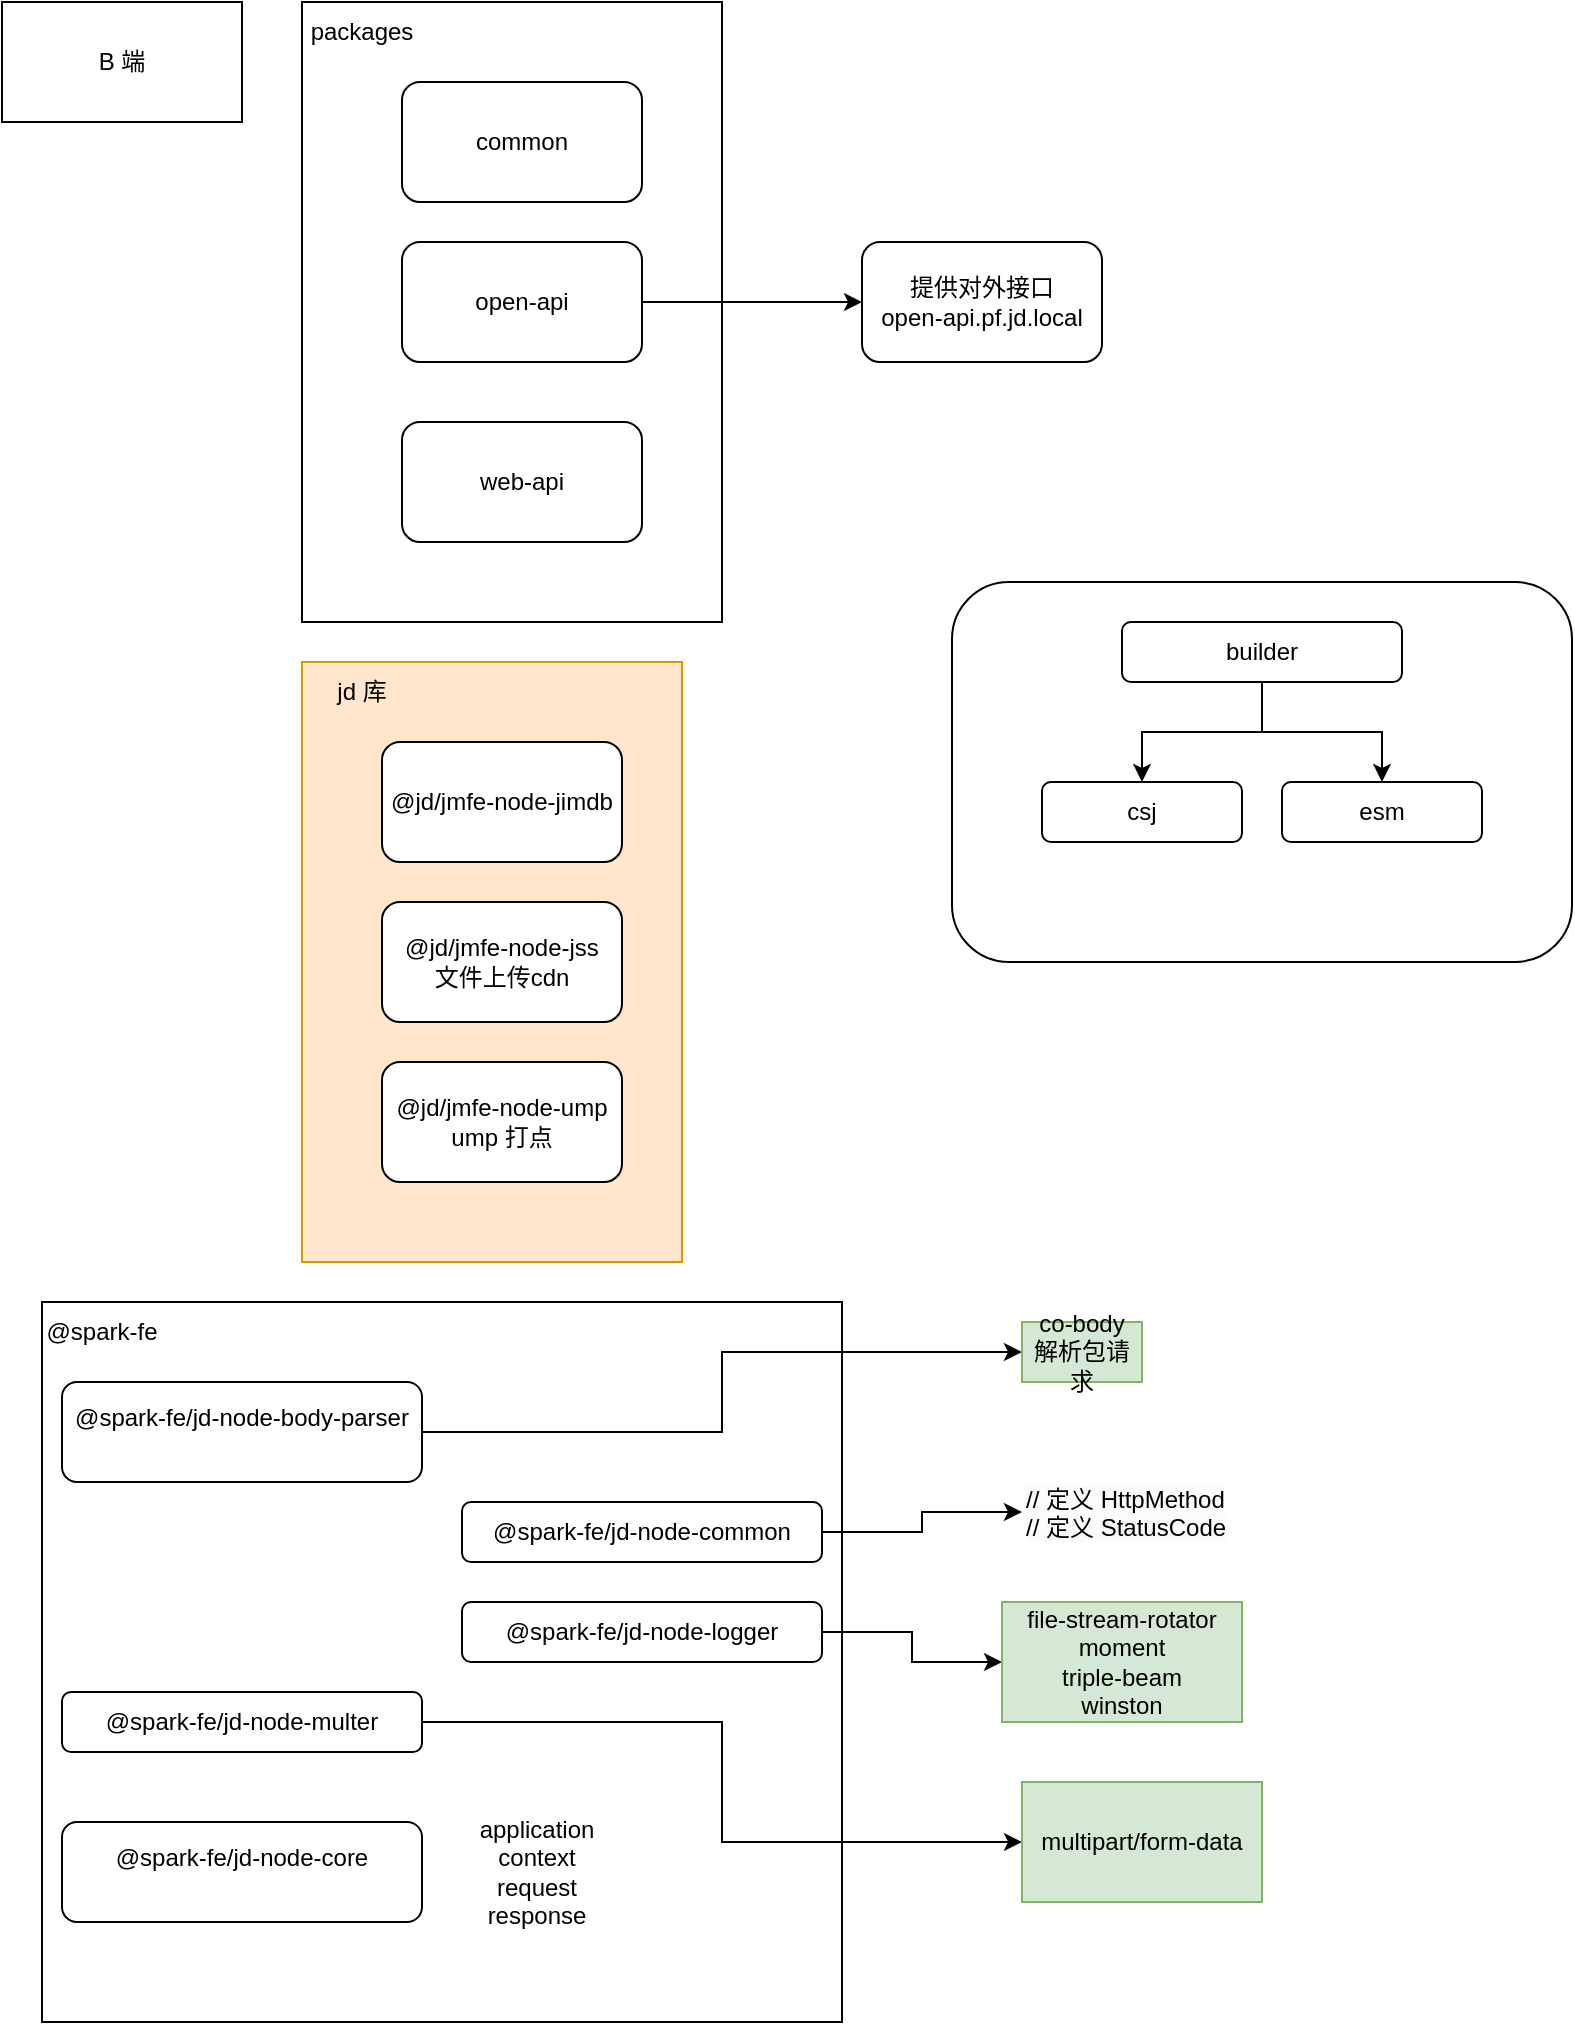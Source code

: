 <mxfile version="24.7.6">
  <diagram name="第 1 页" id="3vAh7QdnB1qTBY-ZftNN">
    <mxGraphModel dx="950" dy="790" grid="1" gridSize="10" guides="1" tooltips="1" connect="1" arrows="1" fold="1" page="1" pageScale="1" pageWidth="827" pageHeight="1169" math="0" shadow="0">
      <root>
        <mxCell id="0" />
        <mxCell id="1" parent="0" />
        <mxCell id="Lq6JoqWWNQ0NK9unKInm-11" value="" style="rounded=0;whiteSpace=wrap;html=1;fillColor=#ffe6cc;strokeColor=#d79b00;" vertex="1" parent="1">
          <mxGeometry x="180" y="450" width="190" height="300" as="geometry" />
        </mxCell>
        <mxCell id="Ht0crk6HDx3guG9gF4aA-12" style="edgeStyle=orthogonalEdgeStyle;rounded=0;orthogonalLoop=1;jettySize=auto;html=1;entryX=0.5;entryY=1;entryDx=0;entryDy=0;" parent="1" edge="1">
          <mxGeometry relative="1" as="geometry">
            <mxPoint x="270" y="175" as="sourcePoint" />
          </mxGeometry>
        </mxCell>
        <mxCell id="ANpy57t4Lm9dbjb7-NlE-1" value="&lt;div&gt;&lt;br&gt;&lt;/div&gt;&lt;div&gt;&lt;br&gt;&lt;/div&gt;" style="rounded=0;whiteSpace=wrap;html=1;" parent="1" vertex="1">
          <mxGeometry x="180" y="120" width="210" height="310" as="geometry" />
        </mxCell>
        <mxCell id="ANpy57t4Lm9dbjb7-NlE-2" value="B 端" style="rounded=0;whiteSpace=wrap;html=1;" parent="1" vertex="1">
          <mxGeometry x="30" y="120" width="120" height="60" as="geometry" />
        </mxCell>
        <mxCell id="Lq6JoqWWNQ0NK9unKInm-1" value="common" style="rounded=1;whiteSpace=wrap;html=1;" vertex="1" parent="1">
          <mxGeometry x="230" y="160" width="120" height="60" as="geometry" />
        </mxCell>
        <mxCell id="Lq6JoqWWNQ0NK9unKInm-5" style="edgeStyle=orthogonalEdgeStyle;rounded=0;orthogonalLoop=1;jettySize=auto;html=1;exitX=1;exitY=0.5;exitDx=0;exitDy=0;" edge="1" parent="1" source="Lq6JoqWWNQ0NK9unKInm-2">
          <mxGeometry relative="1" as="geometry">
            <mxPoint x="460" y="270" as="targetPoint" />
          </mxGeometry>
        </mxCell>
        <mxCell id="Lq6JoqWWNQ0NK9unKInm-2" value="open-api" style="rounded=1;whiteSpace=wrap;html=1;" vertex="1" parent="1">
          <mxGeometry x="230" y="240" width="120" height="60" as="geometry" />
        </mxCell>
        <mxCell id="Lq6JoqWWNQ0NK9unKInm-3" value="web-api" style="rounded=1;whiteSpace=wrap;html=1;" vertex="1" parent="1">
          <mxGeometry x="230" y="330" width="120" height="60" as="geometry" />
        </mxCell>
        <mxCell id="Lq6JoqWWNQ0NK9unKInm-4" value="packages" style="text;html=1;align=center;verticalAlign=middle;whiteSpace=wrap;rounded=0;" vertex="1" parent="1">
          <mxGeometry x="180" y="120" width="60" height="30" as="geometry" />
        </mxCell>
        <mxCell id="Lq6JoqWWNQ0NK9unKInm-7" value="提供对外接口&lt;br&gt;open-api.pf.jd.local" style="rounded=1;whiteSpace=wrap;html=1;" vertex="1" parent="1">
          <mxGeometry x="460" y="240" width="120" height="60" as="geometry" />
        </mxCell>
        <mxCell id="Lq6JoqWWNQ0NK9unKInm-8" value="@jd/jmfe-node-ump&lt;br&gt;ump 打点" style="rounded=1;whiteSpace=wrap;html=1;" vertex="1" parent="1">
          <mxGeometry x="220" y="650" width="120" height="60" as="geometry" />
        </mxCell>
        <mxCell id="Lq6JoqWWNQ0NK9unKInm-9" value="@jd/jmfe-node-jss&lt;br&gt;文件上传cdn" style="rounded=1;whiteSpace=wrap;html=1;" vertex="1" parent="1">
          <mxGeometry x="220" y="570" width="120" height="60" as="geometry" />
        </mxCell>
        <mxCell id="Lq6JoqWWNQ0NK9unKInm-12" value="jd 库" style="text;html=1;align=center;verticalAlign=middle;whiteSpace=wrap;rounded=0;" vertex="1" parent="1">
          <mxGeometry x="180" y="450" width="60" height="30" as="geometry" />
        </mxCell>
        <mxCell id="Lq6JoqWWNQ0NK9unKInm-13" value="" style="rounded=0;whiteSpace=wrap;html=1;" vertex="1" parent="1">
          <mxGeometry x="50" y="770" width="400" height="360" as="geometry" />
        </mxCell>
        <mxCell id="Lq6JoqWWNQ0NK9unKInm-14" value="@spark-fe" style="text;html=1;align=center;verticalAlign=middle;whiteSpace=wrap;rounded=0;" vertex="1" parent="1">
          <mxGeometry x="50" y="770" width="60" height="30" as="geometry" />
        </mxCell>
        <mxCell id="Lq6JoqWWNQ0NK9unKInm-38" style="edgeStyle=orthogonalEdgeStyle;rounded=0;orthogonalLoop=1;jettySize=auto;html=1;" edge="1" parent="1" source="Lq6JoqWWNQ0NK9unKInm-16" target="Lq6JoqWWNQ0NK9unKInm-39">
          <mxGeometry relative="1" as="geometry">
            <mxPoint x="520" y="835" as="targetPoint" />
          </mxGeometry>
        </mxCell>
        <mxCell id="Lq6JoqWWNQ0NK9unKInm-16" value="@spark-fe/jd-node-body-parser&lt;div&gt;&lt;br/&gt;&lt;/div&gt;" style="rounded=1;whiteSpace=wrap;html=1;" vertex="1" parent="1">
          <mxGeometry x="60" y="810" width="180" height="50" as="geometry" />
        </mxCell>
        <mxCell id="Lq6JoqWWNQ0NK9unKInm-29" style="edgeStyle=orthogonalEdgeStyle;rounded=0;orthogonalLoop=1;jettySize=auto;html=1;exitX=1;exitY=0.5;exitDx=0;exitDy=0;" edge="1" parent="1" source="Lq6JoqWWNQ0NK9unKInm-17" target="Lq6JoqWWNQ0NK9unKInm-27">
          <mxGeometry relative="1" as="geometry" />
        </mxCell>
        <mxCell id="Lq6JoqWWNQ0NK9unKInm-17" value="@spark-fe/jd-node-common" style="rounded=1;whiteSpace=wrap;html=1;" vertex="1" parent="1">
          <mxGeometry x="260" y="870" width="180" height="30" as="geometry" />
        </mxCell>
        <mxCell id="Lq6JoqWWNQ0NK9unKInm-18" value="@spark-fe/jd-node-core&lt;div&gt;&lt;br/&gt;&lt;/div&gt;" style="rounded=1;whiteSpace=wrap;html=1;" vertex="1" parent="1">
          <mxGeometry x="60" y="1030" width="180" height="50" as="geometry" />
        </mxCell>
        <mxCell id="Lq6JoqWWNQ0NK9unKInm-34" style="edgeStyle=orthogonalEdgeStyle;rounded=0;orthogonalLoop=1;jettySize=auto;html=1;exitX=1;exitY=0.5;exitDx=0;exitDy=0;entryX=0;entryY=0.5;entryDx=0;entryDy=0;" edge="1" parent="1" source="Lq6JoqWWNQ0NK9unKInm-19" target="Lq6JoqWWNQ0NK9unKInm-35">
          <mxGeometry relative="1" as="geometry">
            <mxPoint x="540" y="950" as="targetPoint" />
          </mxGeometry>
        </mxCell>
        <mxCell id="Lq6JoqWWNQ0NK9unKInm-19" value="@spark-fe/jd-node-logger" style="rounded=1;whiteSpace=wrap;html=1;" vertex="1" parent="1">
          <mxGeometry x="260" y="920" width="180" height="30" as="geometry" />
        </mxCell>
        <mxCell id="Lq6JoqWWNQ0NK9unKInm-37" style="edgeStyle=orthogonalEdgeStyle;rounded=0;orthogonalLoop=1;jettySize=auto;html=1;exitX=1;exitY=0.5;exitDx=0;exitDy=0;entryX=0;entryY=0.5;entryDx=0;entryDy=0;" edge="1" parent="1" source="Lq6JoqWWNQ0NK9unKInm-22" target="Lq6JoqWWNQ0NK9unKInm-36">
          <mxGeometry relative="1" as="geometry" />
        </mxCell>
        <mxCell id="Lq6JoqWWNQ0NK9unKInm-22" value="@spark-fe/jd-node-multer" style="rounded=1;whiteSpace=wrap;html=1;" vertex="1" parent="1">
          <mxGeometry x="60" y="965" width="180" height="30" as="geometry" />
        </mxCell>
        <mxCell id="Lq6JoqWWNQ0NK9unKInm-26" value="&lt;div style=&quot;text-align: start;&quot;&gt;@jd/jmfe-node-jimdb&lt;/div&gt;" style="rounded=1;whiteSpace=wrap;html=1;" vertex="1" parent="1">
          <mxGeometry x="220" y="490" width="120" height="60" as="geometry" />
        </mxCell>
        <mxCell id="Lq6JoqWWNQ0NK9unKInm-27" value="&lt;span style=&quot;color: rgb(0, 0, 0); font-family: Helvetica; font-size: 12px; font-style: normal; font-variant-ligatures: normal; font-variant-caps: normal; font-weight: 400; letter-spacing: normal; orphans: 2; text-align: center; text-indent: 0px; text-transform: none; widows: 2; word-spacing: 0px; -webkit-text-stroke-width: 0px; white-space: normal; background-color: rgb(251, 251, 251); text-decoration-thickness: initial; text-decoration-style: initial; text-decoration-color: initial; display: inline !important; float: none;&quot;&gt;// 定义&amp;nbsp;HttpMethod&lt;br&gt;// 定义 StatusCode&lt;/span&gt;" style="text;whiteSpace=wrap;html=1;" vertex="1" parent="1">
          <mxGeometry x="540" y="855" width="130" height="40" as="geometry" />
        </mxCell>
        <mxCell id="Lq6JoqWWNQ0NK9unKInm-35" value="file-stream-rotator&lt;br&gt;moment&lt;br&gt;triple-beam&lt;br&gt;winston" style="rounded=0;whiteSpace=wrap;html=1;fillColor=#d5e8d4;strokeColor=#82b366;" vertex="1" parent="1">
          <mxGeometry x="530" y="920" width="120" height="60" as="geometry" />
        </mxCell>
        <mxCell id="Lq6JoqWWNQ0NK9unKInm-36" value="multipart/form-data" style="rounded=0;whiteSpace=wrap;html=1;fillColor=#d5e8d4;strokeColor=#82b366;" vertex="1" parent="1">
          <mxGeometry x="540" y="1010" width="120" height="60" as="geometry" />
        </mxCell>
        <mxCell id="Lq6JoqWWNQ0NK9unKInm-39" value="co-body&lt;br&gt;解析包请求" style="text;html=1;align=center;verticalAlign=middle;whiteSpace=wrap;rounded=0;fillColor=#d5e8d4;strokeColor=#82b366;" vertex="1" parent="1">
          <mxGeometry x="540" y="780" width="60" height="30" as="geometry" />
        </mxCell>
        <mxCell id="Lq6JoqWWNQ0NK9unKInm-40" value="application&lt;br&gt;context&lt;br&gt;request&lt;br&gt;response" style="text;html=1;align=center;verticalAlign=middle;whiteSpace=wrap;rounded=0;" vertex="1" parent="1">
          <mxGeometry x="255" y="1030" width="85" height="50" as="geometry" />
        </mxCell>
        <mxCell id="Lq6JoqWWNQ0NK9unKInm-41" value="" style="rounded=1;whiteSpace=wrap;html=1;" vertex="1" parent="1">
          <mxGeometry x="505" y="410" width="310" height="190" as="geometry" />
        </mxCell>
        <mxCell id="Lq6JoqWWNQ0NK9unKInm-45" style="edgeStyle=orthogonalEdgeStyle;rounded=0;orthogonalLoop=1;jettySize=auto;html=1;exitX=0.5;exitY=1;exitDx=0;exitDy=0;" edge="1" parent="1" source="Lq6JoqWWNQ0NK9unKInm-42" target="Lq6JoqWWNQ0NK9unKInm-43">
          <mxGeometry relative="1" as="geometry" />
        </mxCell>
        <mxCell id="Lq6JoqWWNQ0NK9unKInm-46" style="edgeStyle=orthogonalEdgeStyle;rounded=0;orthogonalLoop=1;jettySize=auto;html=1;exitX=0.5;exitY=1;exitDx=0;exitDy=0;entryX=0.5;entryY=0;entryDx=0;entryDy=0;" edge="1" parent="1" source="Lq6JoqWWNQ0NK9unKInm-42" target="Lq6JoqWWNQ0NK9unKInm-44">
          <mxGeometry relative="1" as="geometry" />
        </mxCell>
        <mxCell id="Lq6JoqWWNQ0NK9unKInm-42" value="builder" style="rounded=1;whiteSpace=wrap;html=1;" vertex="1" parent="1">
          <mxGeometry x="590" y="430" width="140" height="30" as="geometry" />
        </mxCell>
        <mxCell id="Lq6JoqWWNQ0NK9unKInm-43" value="csj" style="rounded=1;whiteSpace=wrap;html=1;" vertex="1" parent="1">
          <mxGeometry x="550" y="510" width="100" height="30" as="geometry" />
        </mxCell>
        <mxCell id="Lq6JoqWWNQ0NK9unKInm-44" value="esm" style="rounded=1;whiteSpace=wrap;html=1;" vertex="1" parent="1">
          <mxGeometry x="670" y="510" width="100" height="30" as="geometry" />
        </mxCell>
      </root>
    </mxGraphModel>
  </diagram>
</mxfile>
